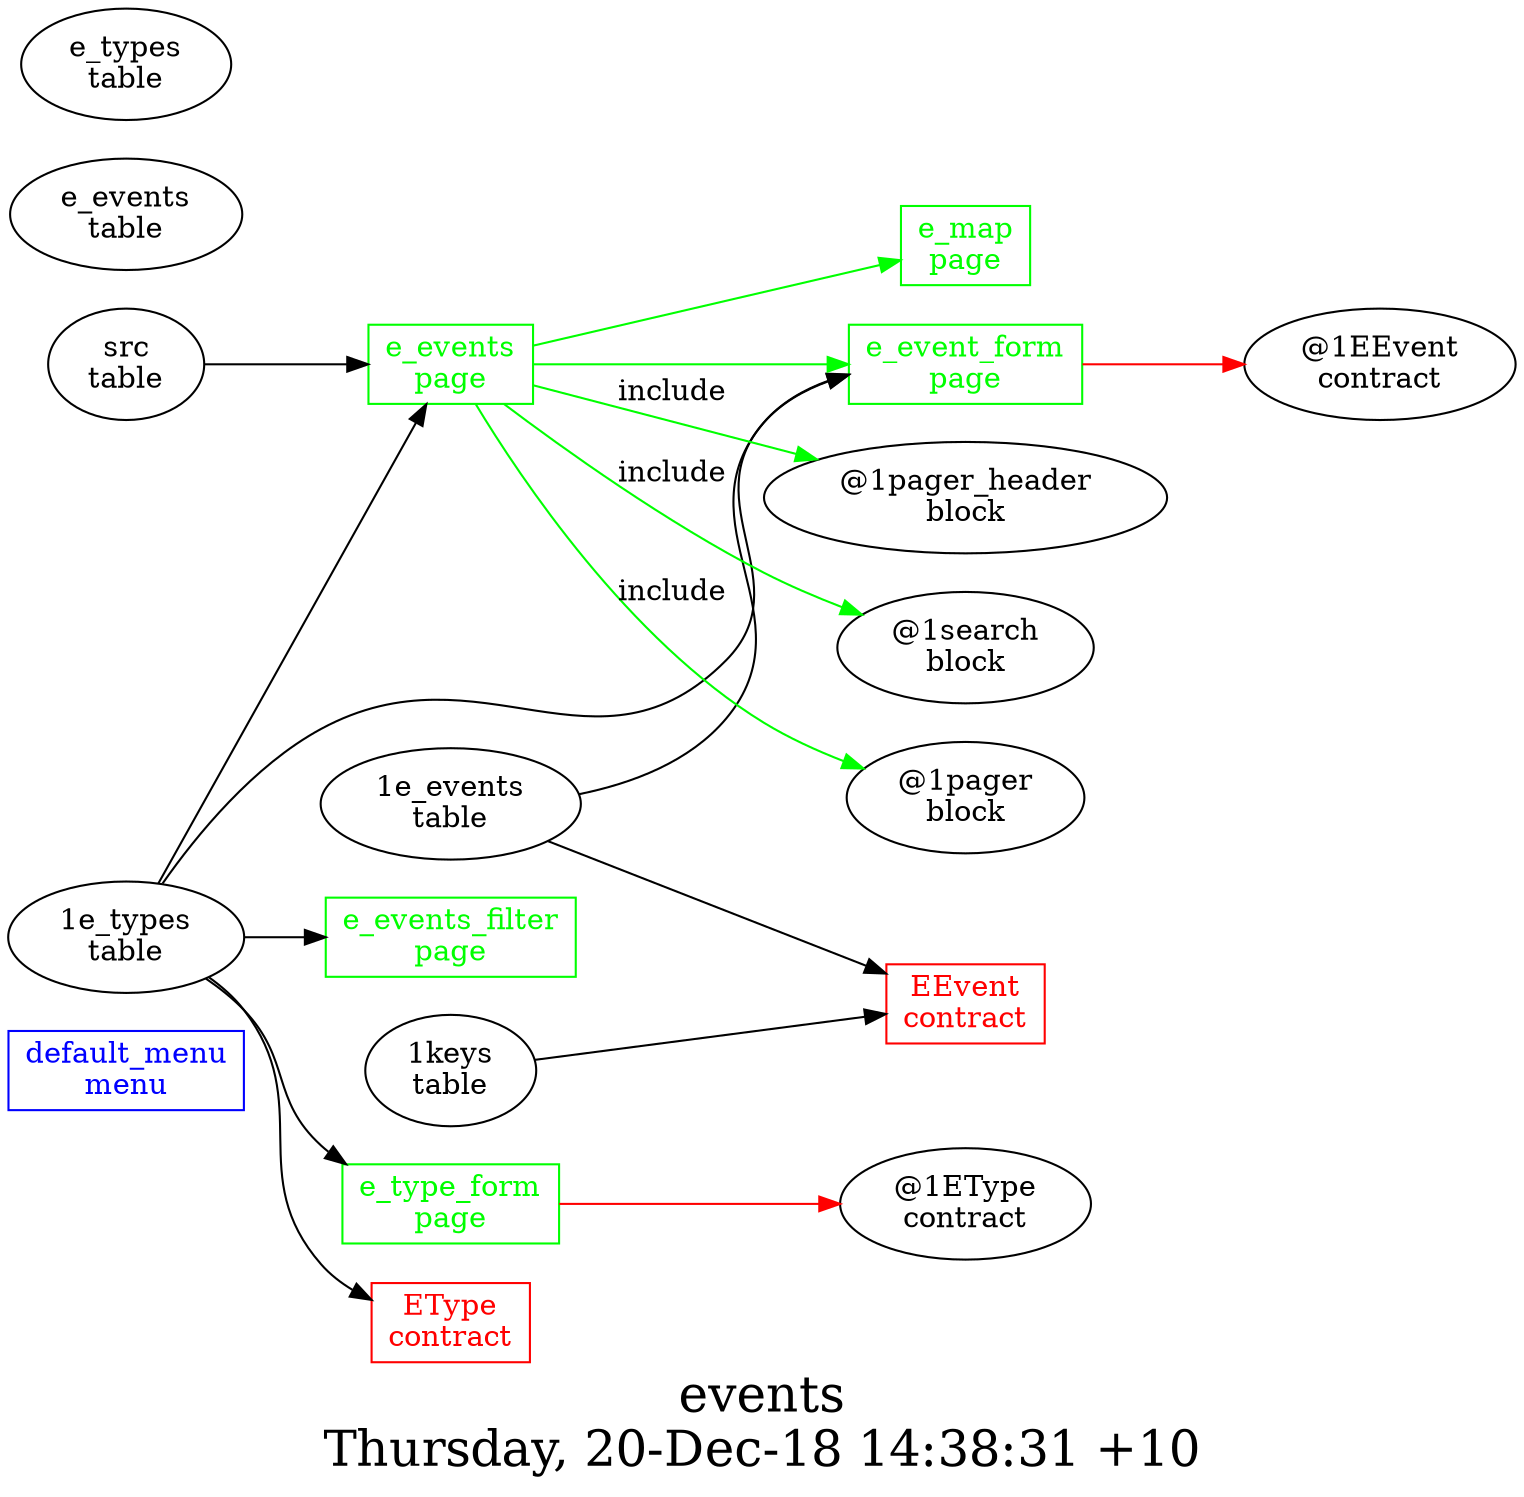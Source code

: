 digraph G {
fontsize="24";
label="events\nThursday, 20-Dec-18 14:38:31 +10";
nojustify=true;
ordering=out;
rankdir=LR;
size="30";
"default_menu\nmenu" [color=blue, fontcolor=blue, group=menus, shape=record];
"e_event_form\npage" -> "@1EEvent\ncontract"  [ color=red ]
"1e_types\ntable" -> "e_event_form\npage"
"1e_events\ntable" -> "e_event_form\npage"
"e_event_form\npage" [color=green, fontcolor=green, group=pages, shape=record];
"src\ntable" -> "e_events\npage"
"1e_types\ntable" -> "e_events\npage"
"e_events\npage" -> "e_map\npage"  [ color=green ]
"e_events\npage" -> "e_event_form\npage"  [ color=green ]
"e_events\npage" -> "@1pager_header\nblock"  [ color=green, label=include ]
"e_events\npage" -> "@1search\nblock"  [ color=green, label=include ]
"e_events\npage" -> "@1pager\nblock"  [ color=green, label=include ]
"e_events\npage" [color=green, fontcolor=green, group=pages, shape=record];
"1e_types\ntable" -> "e_events_filter\npage"
"e_events_filter\npage" [color=green, fontcolor=green, group=pages, shape=record];
"e_map\npage" [color=green, fontcolor=green, group=pages, shape=record];
"e_type_form\npage" -> "@1EType\ncontract"  [ color=red ]
"1e_types\ntable" -> "e_type_form\npage"
"e_type_form\npage" [color=green, fontcolor=green, group=pages, shape=record];
"1e_events\ntable" -> "EEvent\ncontract"
"1keys\ntable" -> "EEvent\ncontract"
"EEvent\ncontract" [color=red, fontcolor=red, group=contracts, shape=record];
"1e_types\ntable" -> "EType\ncontract"
"EType\ncontract" [color=red, fontcolor=red, group=contracts, shape=record];
"e_events\ntable" [color="", fontcolor="", group=tables, shape=""];
"e_types\ntable" [color="", fontcolor="", group=tables, shape=""];
}
